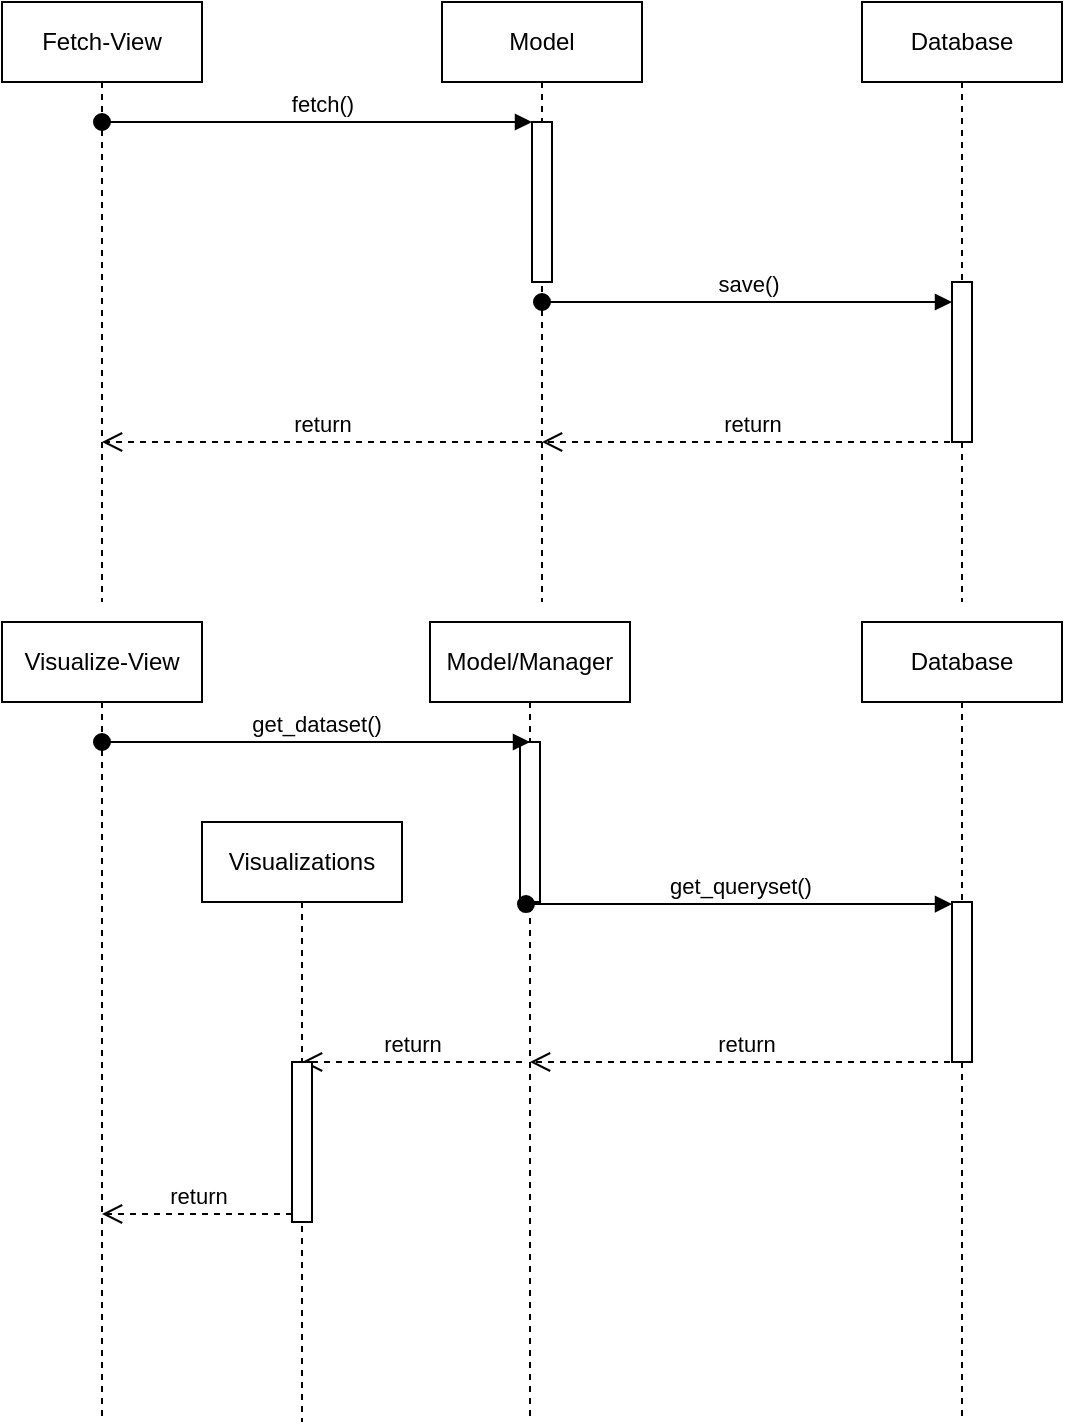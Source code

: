 <mxfile version="13.7.9" type="device"><diagram id="nYh7n38wqX8pqIXiNo4V" name="Page-1"><mxGraphModel dx="1086" dy="816" grid="1" gridSize="10" guides="1" tooltips="1" connect="1" arrows="1" fold="1" page="1" pageScale="1" pageWidth="827" pageHeight="1169" math="0" shadow="0"><root><mxCell id="0"/><mxCell id="1" parent="0"/><mxCell id="gK_4pH_XKbZ0l21srcIp-1" value="Fetch-View" style="shape=umlLifeline;perimeter=lifelinePerimeter;whiteSpace=wrap;html=1;container=1;collapsible=0;recursiveResize=0;outlineConnect=0;" parent="1" vertex="1"><mxGeometry x="100" y="40" width="100" height="300" as="geometry"/></mxCell><mxCell id="gK_4pH_XKbZ0l21srcIp-3" value="Database" style="shape=umlLifeline;perimeter=lifelinePerimeter;whiteSpace=wrap;html=1;container=1;collapsible=0;recursiveResize=0;outlineConnect=0;" parent="1" vertex="1"><mxGeometry x="530" y="40" width="100" height="300" as="geometry"/></mxCell><mxCell id="1CT9TGuqZHBaoGfG_Rlc-1" value="" style="html=1;points=[];perimeter=orthogonalPerimeter;" vertex="1" parent="gK_4pH_XKbZ0l21srcIp-3"><mxGeometry x="45" y="140" width="10" height="80" as="geometry"/></mxCell><mxCell id="gK_4pH_XKbZ0l21srcIp-4" value="Model" style="shape=umlLifeline;perimeter=lifelinePerimeter;whiteSpace=wrap;html=1;container=1;collapsible=0;recursiveResize=0;outlineConnect=0;" parent="1" vertex="1"><mxGeometry x="320" y="40" width="100" height="300" as="geometry"/></mxCell><mxCell id="gK_4pH_XKbZ0l21srcIp-5" value="" style="html=1;points=[];perimeter=orthogonalPerimeter;" parent="gK_4pH_XKbZ0l21srcIp-4" vertex="1"><mxGeometry x="45" y="60" width="10" height="80" as="geometry"/></mxCell><mxCell id="gK_4pH_XKbZ0l21srcIp-6" value="fetch()" style="html=1;verticalAlign=bottom;startArrow=oval;endArrow=block;startSize=8;" parent="1" target="gK_4pH_XKbZ0l21srcIp-5" edge="1"><mxGeometry x="0.023" relative="1" as="geometry"><mxPoint x="150" y="100" as="sourcePoint"/><mxPoint as="offset"/></mxGeometry></mxCell><mxCell id="1CT9TGuqZHBaoGfG_Rlc-2" value="save()" style="html=1;verticalAlign=bottom;startArrow=oval;endArrow=block;startSize=8;" edge="1" target="1CT9TGuqZHBaoGfG_Rlc-1" parent="1" source="gK_4pH_XKbZ0l21srcIp-4"><mxGeometry relative="1" as="geometry"><mxPoint x="585" y="180" as="sourcePoint"/></mxGeometry></mxCell><mxCell id="1CT9TGuqZHBaoGfG_Rlc-3" value="return" style="html=1;verticalAlign=bottom;endArrow=open;dashed=1;endSize=8;" edge="1" parent="1" target="gK_4pH_XKbZ0l21srcIp-4"><mxGeometry relative="1" as="geometry"><mxPoint x="580" y="260" as="sourcePoint"/><mxPoint x="570" y="260" as="targetPoint"/></mxGeometry></mxCell><mxCell id="1CT9TGuqZHBaoGfG_Rlc-4" value="return" style="html=1;verticalAlign=bottom;endArrow=open;dashed=1;endSize=8;" edge="1" parent="1" target="gK_4pH_XKbZ0l21srcIp-1"><mxGeometry relative="1" as="geometry"><mxPoint x="370" y="260" as="sourcePoint"/><mxPoint x="290" y="260" as="targetPoint"/></mxGeometry></mxCell><mxCell id="1CT9TGuqZHBaoGfG_Rlc-5" value="Visualize-View" style="shape=umlLifeline;perimeter=lifelinePerimeter;whiteSpace=wrap;html=1;container=1;collapsible=0;recursiveResize=0;outlineConnect=0;" vertex="1" parent="1"><mxGeometry x="100" y="350" width="100" height="400" as="geometry"/></mxCell><mxCell id="1CT9TGuqZHBaoGfG_Rlc-6" value="Model/Manager" style="shape=umlLifeline;perimeter=lifelinePerimeter;whiteSpace=wrap;html=1;container=1;collapsible=0;recursiveResize=0;outlineConnect=0;" vertex="1" parent="1"><mxGeometry x="314" y="350" width="100" height="400" as="geometry"/></mxCell><mxCell id="1CT9TGuqZHBaoGfG_Rlc-10" value="" style="html=1;points=[];perimeter=orthogonalPerimeter;" vertex="1" parent="1CT9TGuqZHBaoGfG_Rlc-6"><mxGeometry x="45" y="60" width="10" height="80" as="geometry"/></mxCell><mxCell id="1CT9TGuqZHBaoGfG_Rlc-8" value="Database" style="shape=umlLifeline;perimeter=lifelinePerimeter;whiteSpace=wrap;html=1;container=1;collapsible=0;recursiveResize=0;outlineConnect=0;" vertex="1" parent="1"><mxGeometry x="530" y="350" width="100" height="400" as="geometry"/></mxCell><mxCell id="1CT9TGuqZHBaoGfG_Rlc-12" value="" style="html=1;points=[];perimeter=orthogonalPerimeter;" vertex="1" parent="1CT9TGuqZHBaoGfG_Rlc-8"><mxGeometry x="45" y="140" width="10" height="80" as="geometry"/></mxCell><mxCell id="1CT9TGuqZHBaoGfG_Rlc-11" value="get_dataset()" style="html=1;verticalAlign=bottom;startArrow=oval;endArrow=block;startSize=8;entryX=0.5;entryY=0;entryDx=0;entryDy=0;entryPerimeter=0;" edge="1" target="1CT9TGuqZHBaoGfG_Rlc-10" parent="1" source="1CT9TGuqZHBaoGfG_Rlc-5"><mxGeometry relative="1" as="geometry"><mxPoint x="210" y="410" as="sourcePoint"/><mxPoint x="330" y="410" as="targetPoint"/></mxGeometry></mxCell><mxCell id="1CT9TGuqZHBaoGfG_Rlc-13" value="get_queryset()" style="html=1;verticalAlign=bottom;startArrow=oval;endArrow=block;startSize=8;exitX=0.3;exitY=1.013;exitDx=0;exitDy=0;exitPerimeter=0;" edge="1" target="1CT9TGuqZHBaoGfG_Rlc-12" parent="1" source="1CT9TGuqZHBaoGfG_Rlc-10"><mxGeometry relative="1" as="geometry"><mxPoint x="460" y="490" as="sourcePoint"/></mxGeometry></mxCell><mxCell id="1CT9TGuqZHBaoGfG_Rlc-14" value="return" style="html=1;verticalAlign=bottom;endArrow=open;dashed=1;endSize=8;" edge="1" parent="1" target="1CT9TGuqZHBaoGfG_Rlc-6"><mxGeometry relative="1" as="geometry"><mxPoint x="580" y="570" as="sourcePoint"/><mxPoint x="500" y="570" as="targetPoint"/></mxGeometry></mxCell><mxCell id="1CT9TGuqZHBaoGfG_Rlc-15" value="return" style="html=1;verticalAlign=bottom;endArrow=open;dashed=1;endSize=8;" edge="1" parent="1" target="1CT9TGuqZHBaoGfG_Rlc-18"><mxGeometry relative="1" as="geometry"><mxPoint x="360" y="570" as="sourcePoint"/><mxPoint x="280" y="570" as="targetPoint"/></mxGeometry></mxCell><mxCell id="1CT9TGuqZHBaoGfG_Rlc-18" value="Visualizations" style="shape=umlLifeline;perimeter=lifelinePerimeter;whiteSpace=wrap;html=1;container=1;collapsible=0;recursiveResize=0;outlineConnect=0;" vertex="1" parent="1"><mxGeometry x="200" y="450" width="100" height="300" as="geometry"/></mxCell><mxCell id="1CT9TGuqZHBaoGfG_Rlc-19" value="" style="html=1;points=[];perimeter=orthogonalPerimeter;" vertex="1" parent="1CT9TGuqZHBaoGfG_Rlc-18"><mxGeometry x="45" y="120" width="10" height="80" as="geometry"/></mxCell><mxCell id="1CT9TGuqZHBaoGfG_Rlc-21" value="return" style="html=1;verticalAlign=bottom;endArrow=open;dashed=1;endSize=8;exitX=0;exitY=0.95;" edge="1" source="1CT9TGuqZHBaoGfG_Rlc-19" parent="1" target="1CT9TGuqZHBaoGfG_Rlc-5"><mxGeometry relative="1" as="geometry"><mxPoint x="175" y="646" as="targetPoint"/></mxGeometry></mxCell></root></mxGraphModel></diagram></mxfile>